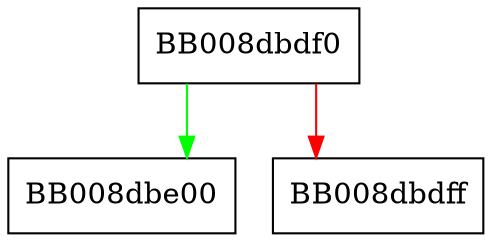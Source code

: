 digraph shutdown {
  node [shape="box"];
  graph [splines=ortho];
  BB008dbdf0 -> BB008dbe00 [color="green"];
  BB008dbdf0 -> BB008dbdff [color="red"];
}